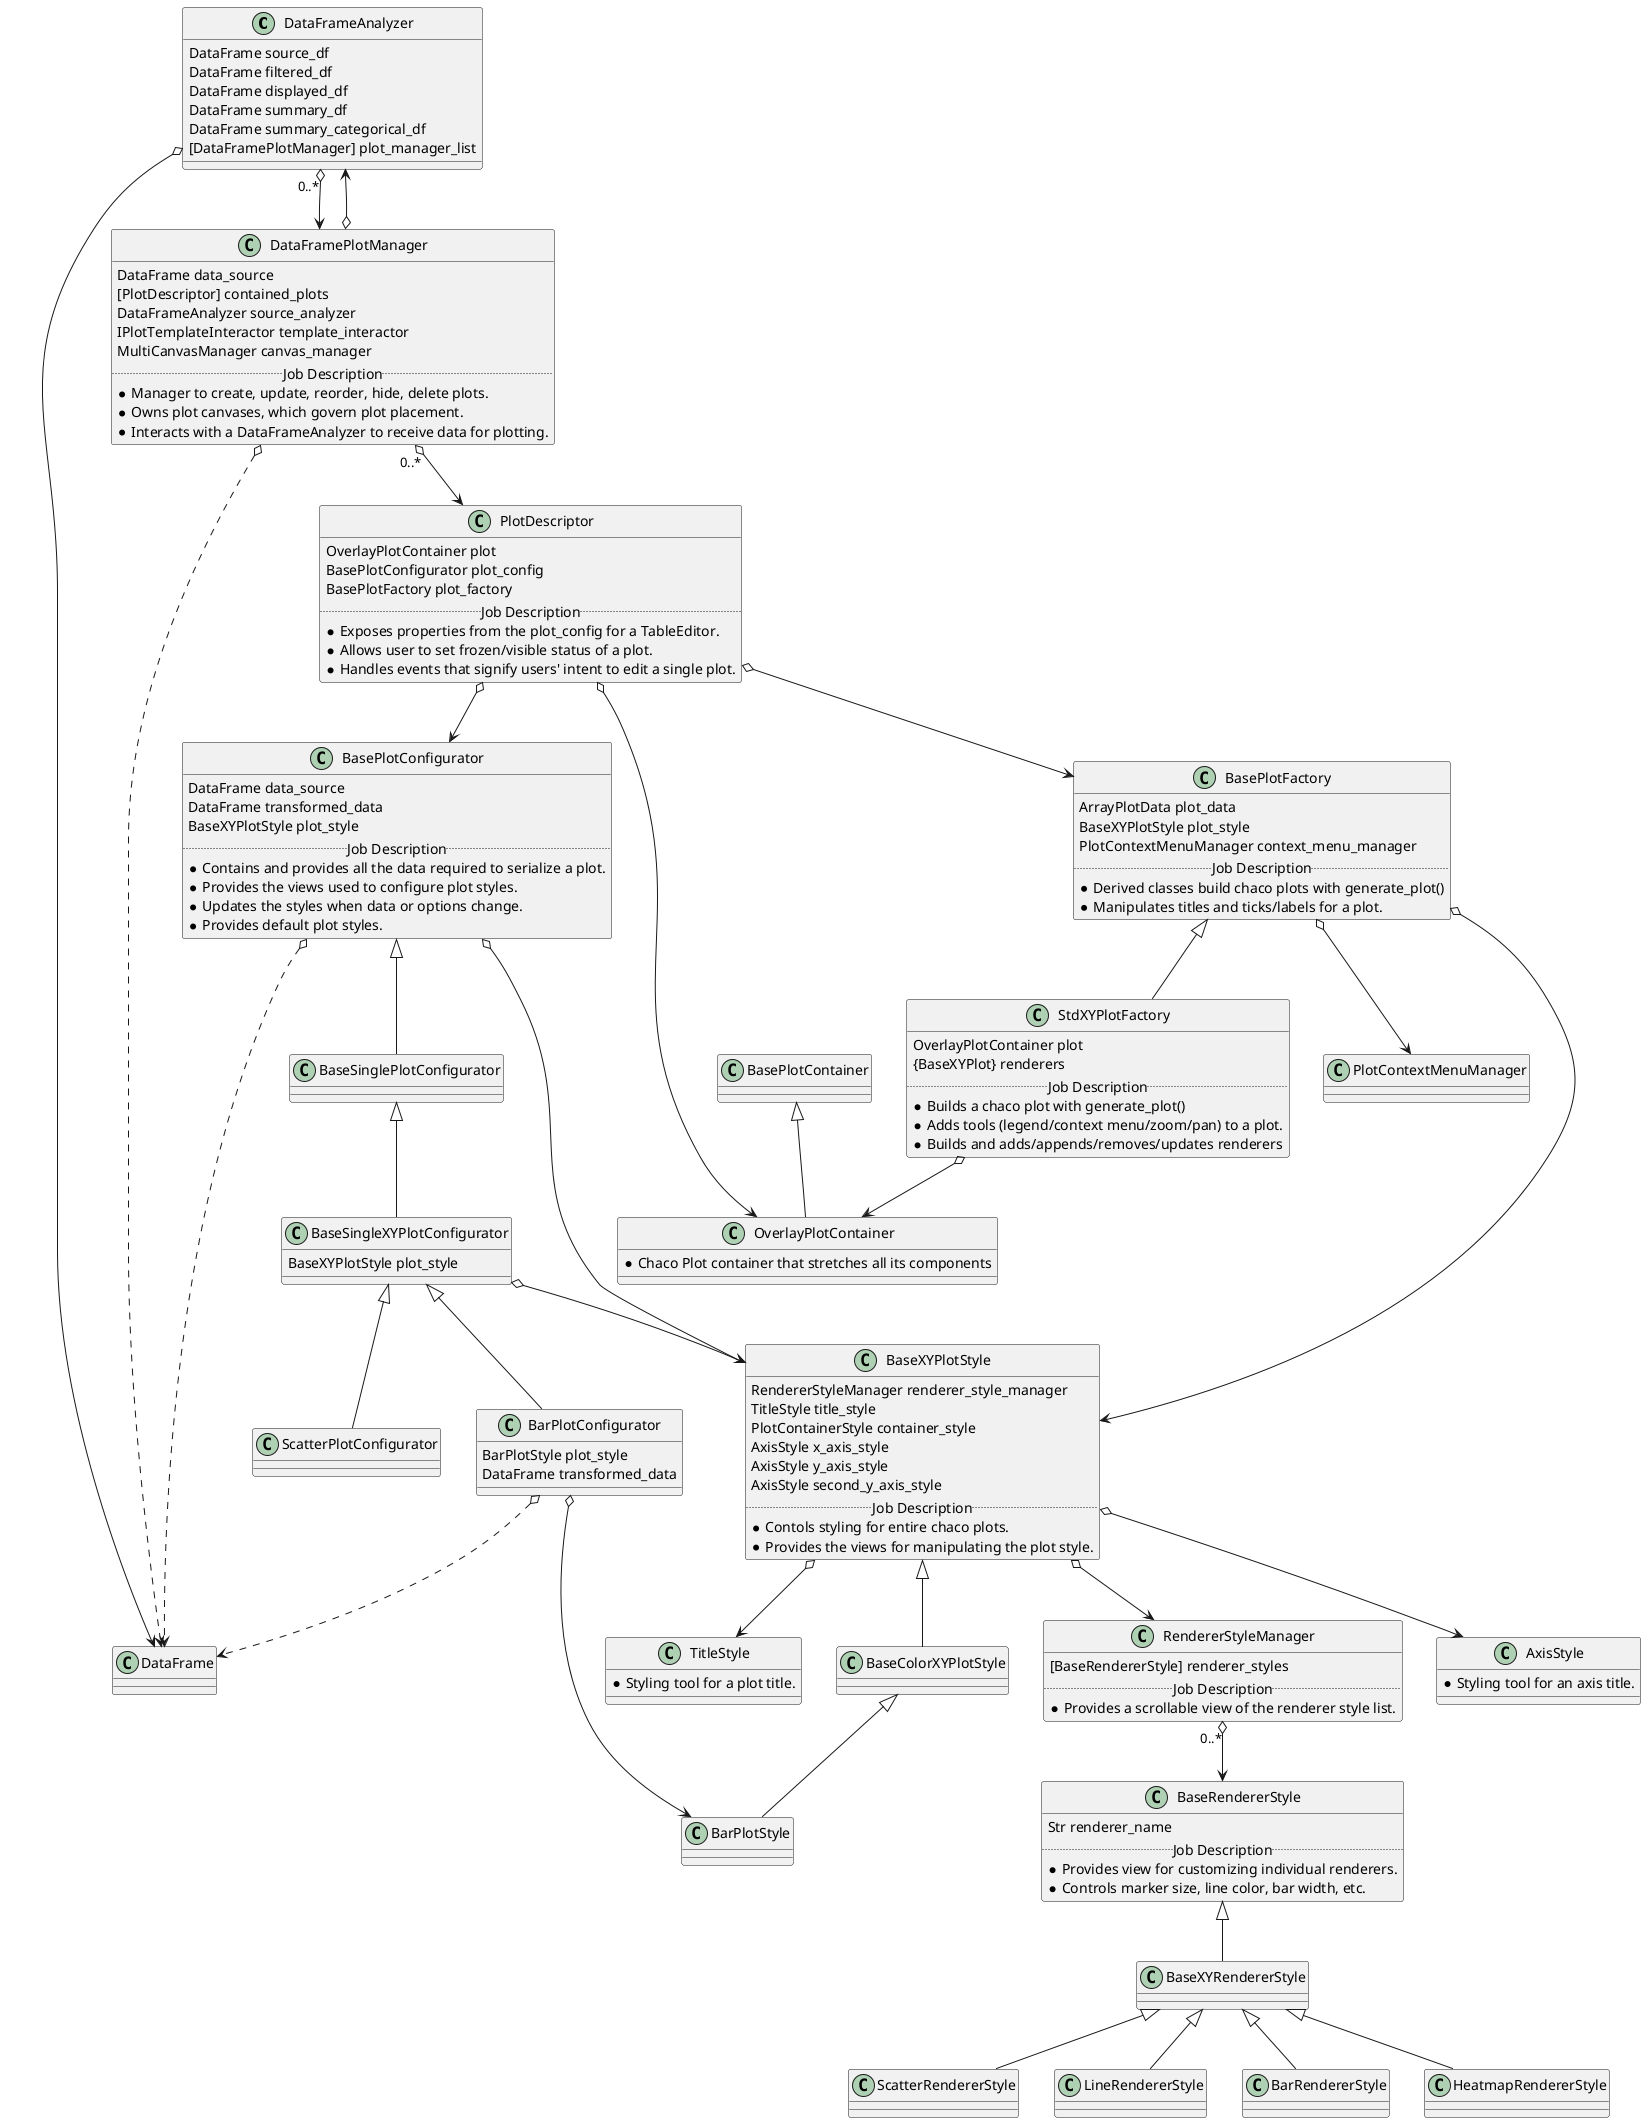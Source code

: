 @startuml

'class DataElement
'DataElement <|-- DataFramePlotManager
'DataElement <|-- DataFrameAnalyzer
class DataFrameAnalyzer {
    DataFrame source_df
    DataFrame filtered_df
    DataFrame displayed_df
    DataFrame summary_df
    DataFrame summary_categorical_df
    [DataFramePlotManager] plot_manager_list
}
DataFrameAnalyzer o--> DataFrame
DataFrameAnalyzer "0..*" o--> DataFramePlotManager

class DataFramePlotManager {
    DataFrame data_source
    [PlotDescriptor] contained_plots
    DataFrameAnalyzer source_analyzer
    IPlotTemplateInteractor template_interactor
    MultiCanvasManager canvas_manager
    ..Job Description..
    * Manager to create, update, reorder, hide, delete plots.
    * Owns plot canvases, which govern plot placement.
    * Interacts with a DataFrameAnalyzer to receive data for plotting.
}
DataFramePlotManager "0..*" o--> PlotDescriptor
DataFramePlotManager o..> DataFrame
DataFramePlotManager o--> DataFrameAnalyzer

class BasePlotFactory {
    ArrayPlotData plot_data
    BaseXYPlotStyle plot_style
    PlotContextMenuManager context_menu_manager
    ..Job Description..
    * Derived classes build chaco plots with generate_plot()
    * Manipulates titles and ticks/labels for a plot.
}
BasePlotFactory o--> BaseXYPlotStyle
BasePlotFactory o--> PlotContextMenuManager

class StdXYPlotFactory {
    OverlayPlotContainer plot
    {BaseXYPlot} renderers
    ..Job Description..
    * Builds a chaco plot with generate_plot()
    * Adds tools (legend/context menu/zoom/pan) to a plot.
    * Builds and adds/appends/removes/updates renderers
}
BasePlotFactory <|-- StdXYPlotFactory
StdXYPlotFactory o--> OverlayPlotContainer
BasePlotContainer <|-- OverlayPlotContainer
OverlayPlotContainer : * Chaco Plot container that stretches all its components

class BaseXYPlotStyle {
    RendererStyleManager renderer_style_manager
    TitleStyle title_style
    PlotContainerStyle container_style
    AxisStyle x_axis_style
    AxisStyle y_axis_style
    AxisStyle second_y_axis_style
    ..Job Description..
    * Contols styling for entire chaco plots.
    * Provides the views for manipulating the plot style.
}
BaseXYPlotStyle o--> RendererStyleManager
BaseXYPlotStyle o--> AxisStyle
BaseXYPlotStyle o--> TitleStyle
BaseXYPlotStyle <|-- BaseColorXYPlotStyle
BaseColorXYPlotStyle <|-- BarPlotStyle

TitleStyle : * Styling tool for a plot title.
AxisStyle : * Styling tool for an axis title.

class RendererStyleManager {
    [BaseRendererStyle] renderer_styles
    ..Job Description..
    * Provides a scrollable view of the renderer style list.
}
RendererStyleManager "0..*" o--> BaseRendererStyle

class BaseRendererStyle {
    Str renderer_name
    ..Job Description..
    * Provides view for customizing individual renderers.
    * Controls marker size, line color, bar width, etc.
}
BaseRendererStyle <|-- BaseXYRendererStyle
BaseXYRendererStyle <|-- ScatterRendererStyle
BaseXYRendererStyle <|-- LineRendererStyle
BaseXYRendererStyle <|-- BarRendererStyle
BaseXYRendererStyle <|-- HeatmapRendererStyle


class PlotDescriptor {
    OverlayPlotContainer plot
    BasePlotConfigurator plot_config
    BasePlotFactory plot_factory
    ..Job Description..
    * Exposes properties from the plot_config for a TableEditor.
    * Allows user to set frozen/visible status of a plot.
    * Handles events that signify users' intent to edit a single plot.
}
PlotDescriptor o--> OverlayPlotContainer
PlotDescriptor o--> BasePlotConfigurator
PlotDescriptor o--> BasePlotFactory


class BasePlotConfigurator {
    DataFrame data_source
    DataFrame transformed_data
    BaseXYPlotStyle plot_style
    ..Job Description..
    * Contains and provides all the data required to serialize a plot.
    * Provides the views used to configure plot styles.
    * Updates the styles when data or options change.
    * Provides default plot styles.
}
BasePlotConfigurator o..> DataFrame
BasePlotConfigurator o--> BaseXYPlotStyle

class BaseSingleXYPlotConfigurator {
    BaseXYPlotStyle plot_style
}
BaseSingleXYPlotConfigurator o--> BaseXYPlotStyle

class BarPlotConfigurator {
    BarPlotStyle plot_style
    DataFrame transformed_data
}
BarPlotConfigurator o..> DataFrame
BarPlotConfigurator o--> BarPlotStyle

class ScatterPlotConfigurator
BasePlotConfigurator <|-- BaseSinglePlotConfigurator
BaseSinglePlotConfigurator <|-- BaseSingleXYPlotConfigurator
BaseSingleXYPlotConfigurator <|-- BarPlotConfigurator
BaseSingleXYPlotConfigurator <|-- ScatterPlotConfigurator

@enduml
